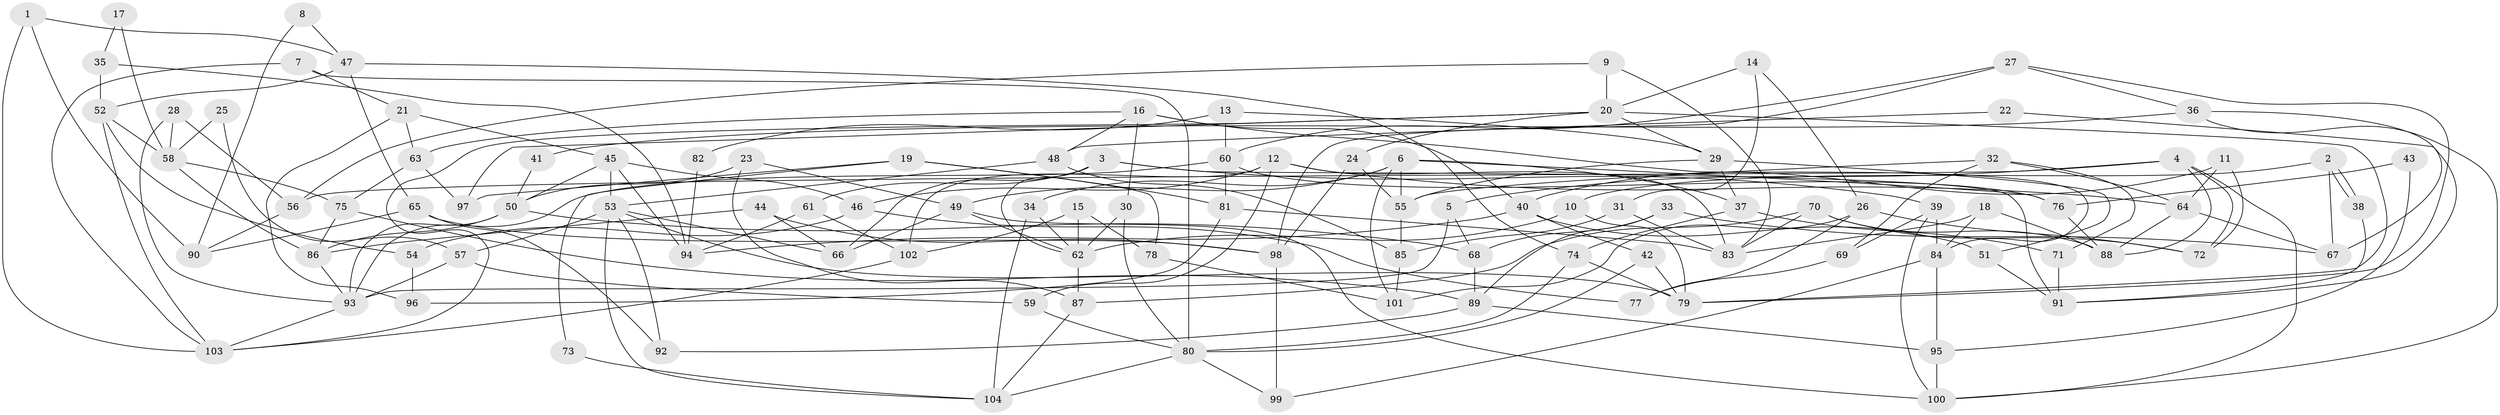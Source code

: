 // coarse degree distribution, {11: 0.047619047619047616, 8: 0.047619047619047616, 13: 0.047619047619047616, 12: 0.023809523809523808, 10: 0.047619047619047616, 4: 0.14285714285714285, 3: 0.2857142857142857, 9: 0.023809523809523808, 5: 0.11904761904761904, 7: 0.047619047619047616, 6: 0.07142857142857142, 2: 0.09523809523809523}
// Generated by graph-tools (version 1.1) at 2025/50/03/04/25 22:50:53]
// undirected, 104 vertices, 208 edges
graph export_dot {
  node [color=gray90,style=filled];
  1;
  2;
  3;
  4;
  5;
  6;
  7;
  8;
  9;
  10;
  11;
  12;
  13;
  14;
  15;
  16;
  17;
  18;
  19;
  20;
  21;
  22;
  23;
  24;
  25;
  26;
  27;
  28;
  29;
  30;
  31;
  32;
  33;
  34;
  35;
  36;
  37;
  38;
  39;
  40;
  41;
  42;
  43;
  44;
  45;
  46;
  47;
  48;
  49;
  50;
  51;
  52;
  53;
  54;
  55;
  56;
  57;
  58;
  59;
  60;
  61;
  62;
  63;
  64;
  65;
  66;
  67;
  68;
  69;
  70;
  71;
  72;
  73;
  74;
  75;
  76;
  77;
  78;
  79;
  80;
  81;
  82;
  83;
  84;
  85;
  86;
  87;
  88;
  89;
  90;
  91;
  92;
  93;
  94;
  95;
  96;
  97;
  98;
  99;
  100;
  101;
  102;
  103;
  104;
  1 -- 103;
  1 -- 47;
  1 -- 90;
  2 -- 67;
  2 -- 38;
  2 -- 38;
  2 -- 10;
  3 -- 62;
  3 -- 61;
  3 -- 39;
  3 -- 66;
  3 -- 91;
  4 -- 88;
  4 -- 56;
  4 -- 5;
  4 -- 72;
  4 -- 100;
  5 -- 93;
  5 -- 68;
  6 -- 49;
  6 -- 76;
  6 -- 34;
  6 -- 37;
  6 -- 55;
  6 -- 101;
  7 -- 80;
  7 -- 103;
  7 -- 21;
  8 -- 47;
  8 -- 90;
  9 -- 20;
  9 -- 83;
  9 -- 56;
  10 -- 62;
  10 -- 79;
  11 -- 72;
  11 -- 64;
  11 -- 40;
  12 -- 46;
  12 -- 59;
  12 -- 64;
  12 -- 83;
  12 -- 102;
  13 -- 29;
  13 -- 60;
  13 -- 82;
  14 -- 26;
  14 -- 20;
  14 -- 31;
  15 -- 102;
  15 -- 78;
  15 -- 62;
  16 -- 40;
  16 -- 84;
  16 -- 30;
  16 -- 48;
  16 -- 63;
  17 -- 35;
  17 -- 58;
  18 -- 84;
  18 -- 88;
  18 -- 83;
  19 -- 97;
  19 -- 81;
  19 -- 73;
  19 -- 78;
  20 -- 29;
  20 -- 79;
  20 -- 24;
  20 -- 97;
  20 -- 103;
  21 -- 45;
  21 -- 63;
  21 -- 96;
  22 -- 91;
  22 -- 48;
  23 -- 87;
  23 -- 50;
  23 -- 49;
  24 -- 55;
  24 -- 98;
  25 -- 58;
  25 -- 57;
  26 -- 101;
  26 -- 72;
  26 -- 77;
  27 -- 98;
  27 -- 60;
  27 -- 36;
  27 -- 79;
  28 -- 93;
  28 -- 58;
  28 -- 56;
  29 -- 55;
  29 -- 37;
  29 -- 51;
  30 -- 80;
  30 -- 62;
  31 -- 83;
  31 -- 85;
  32 -- 64;
  32 -- 55;
  32 -- 69;
  32 -- 71;
  33 -- 68;
  33 -- 89;
  33 -- 67;
  34 -- 62;
  34 -- 104;
  35 -- 52;
  35 -- 94;
  36 -- 100;
  36 -- 41;
  36 -- 67;
  37 -- 74;
  37 -- 71;
  38 -- 91;
  39 -- 100;
  39 -- 69;
  39 -- 84;
  40 -- 51;
  40 -- 42;
  40 -- 94;
  41 -- 50;
  42 -- 79;
  42 -- 80;
  43 -- 76;
  43 -- 95;
  44 -- 66;
  44 -- 98;
  44 -- 86;
  45 -- 50;
  45 -- 53;
  45 -- 46;
  45 -- 94;
  46 -- 77;
  46 -- 54;
  47 -- 65;
  47 -- 74;
  47 -- 52;
  48 -- 53;
  48 -- 85;
  49 -- 62;
  49 -- 66;
  49 -- 100;
  50 -- 68;
  50 -- 93;
  50 -- 86;
  51 -- 91;
  52 -- 58;
  52 -- 54;
  52 -- 103;
  53 -- 79;
  53 -- 66;
  53 -- 57;
  53 -- 92;
  53 -- 104;
  54 -- 96;
  55 -- 85;
  56 -- 90;
  57 -- 93;
  57 -- 59;
  58 -- 75;
  58 -- 86;
  59 -- 80;
  60 -- 93;
  60 -- 81;
  60 -- 76;
  61 -- 102;
  61 -- 94;
  62 -- 87;
  63 -- 75;
  63 -- 97;
  64 -- 67;
  64 -- 88;
  65 -- 98;
  65 -- 90;
  65 -- 92;
  68 -- 89;
  69 -- 77;
  70 -- 83;
  70 -- 87;
  70 -- 72;
  70 -- 88;
  71 -- 91;
  73 -- 104;
  74 -- 79;
  74 -- 80;
  75 -- 86;
  75 -- 89;
  76 -- 88;
  78 -- 101;
  80 -- 104;
  80 -- 99;
  81 -- 83;
  81 -- 96;
  82 -- 94;
  84 -- 95;
  84 -- 99;
  85 -- 101;
  86 -- 93;
  87 -- 104;
  89 -- 92;
  89 -- 95;
  93 -- 103;
  95 -- 100;
  98 -- 99;
  102 -- 103;
}
